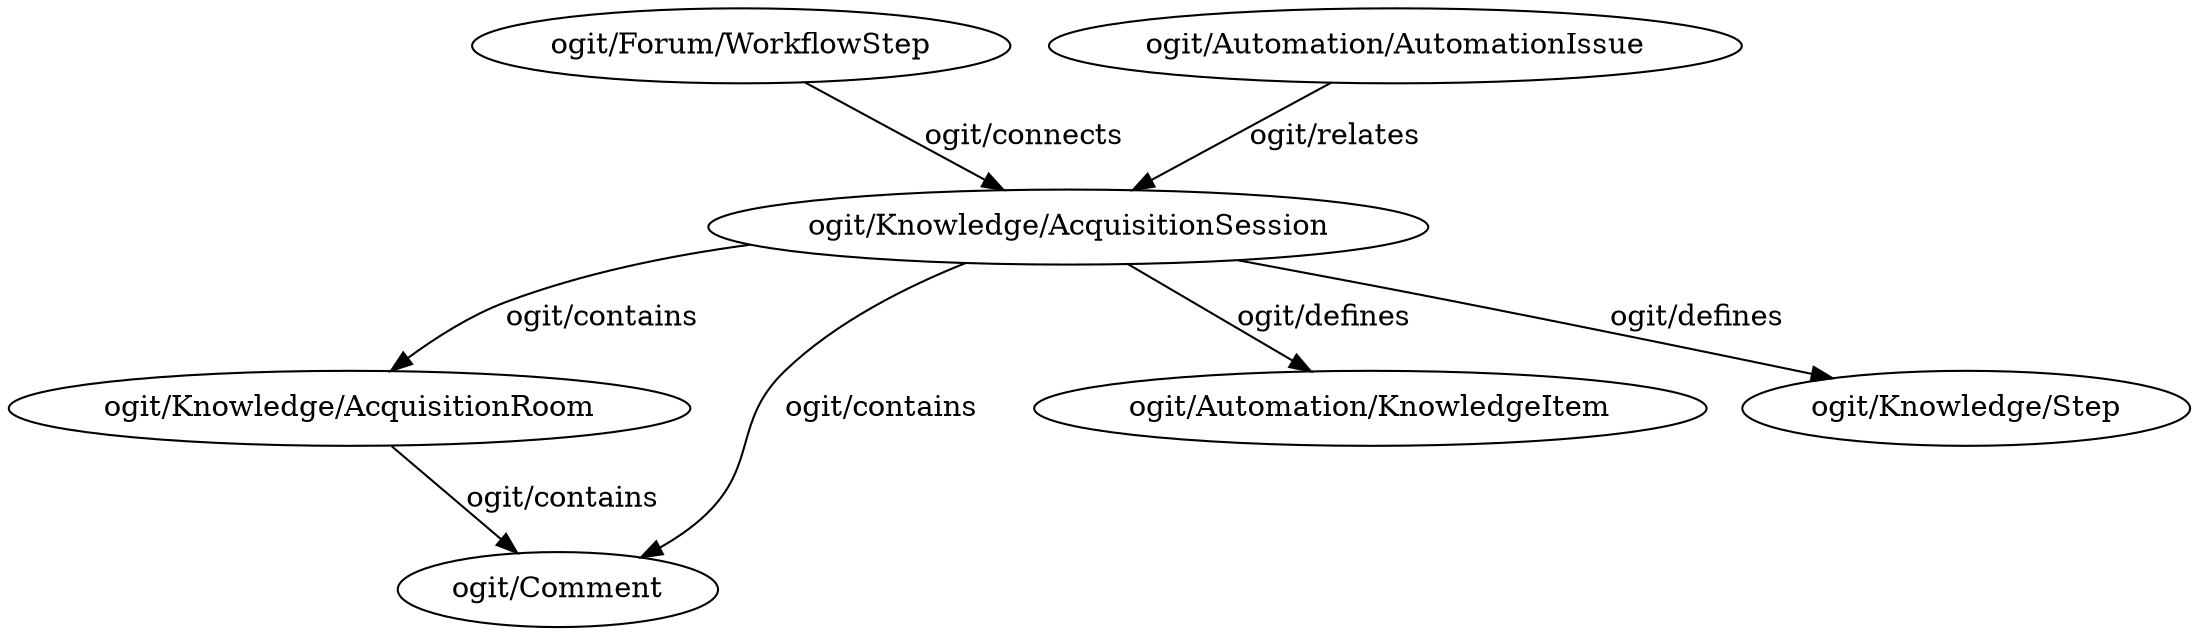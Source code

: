 digraph OGIT_ontology {
   "ogit/Knowledge/AcquisitionRoom" -> "ogit/Comment" [label="ogit/contains    "];
   "ogit/Knowledge/AcquisitionSession" -> "ogit/Comment" [label="ogit/contains    "];
   "ogit/Knowledge/AcquisitionSession" -> "ogit/Knowledge/AcquisitionRoom" [label="ogit/contains    "];
   "ogit/Knowledge/AcquisitionSession" -> "ogit/Automation/KnowledgeItem" [label="ogit/defines    "];
   "ogit/Knowledge/AcquisitionSession" -> "ogit/Knowledge/Step" [label="ogit/defines    "];
   "ogit/Forum/WorkflowStep" -> "ogit/Knowledge/AcquisitionSession" [label="ogit/connects    "];
   "ogit/Automation/AutomationIssue" -> "ogit/Knowledge/AcquisitionSession" [label="ogit/relates    "];
}
